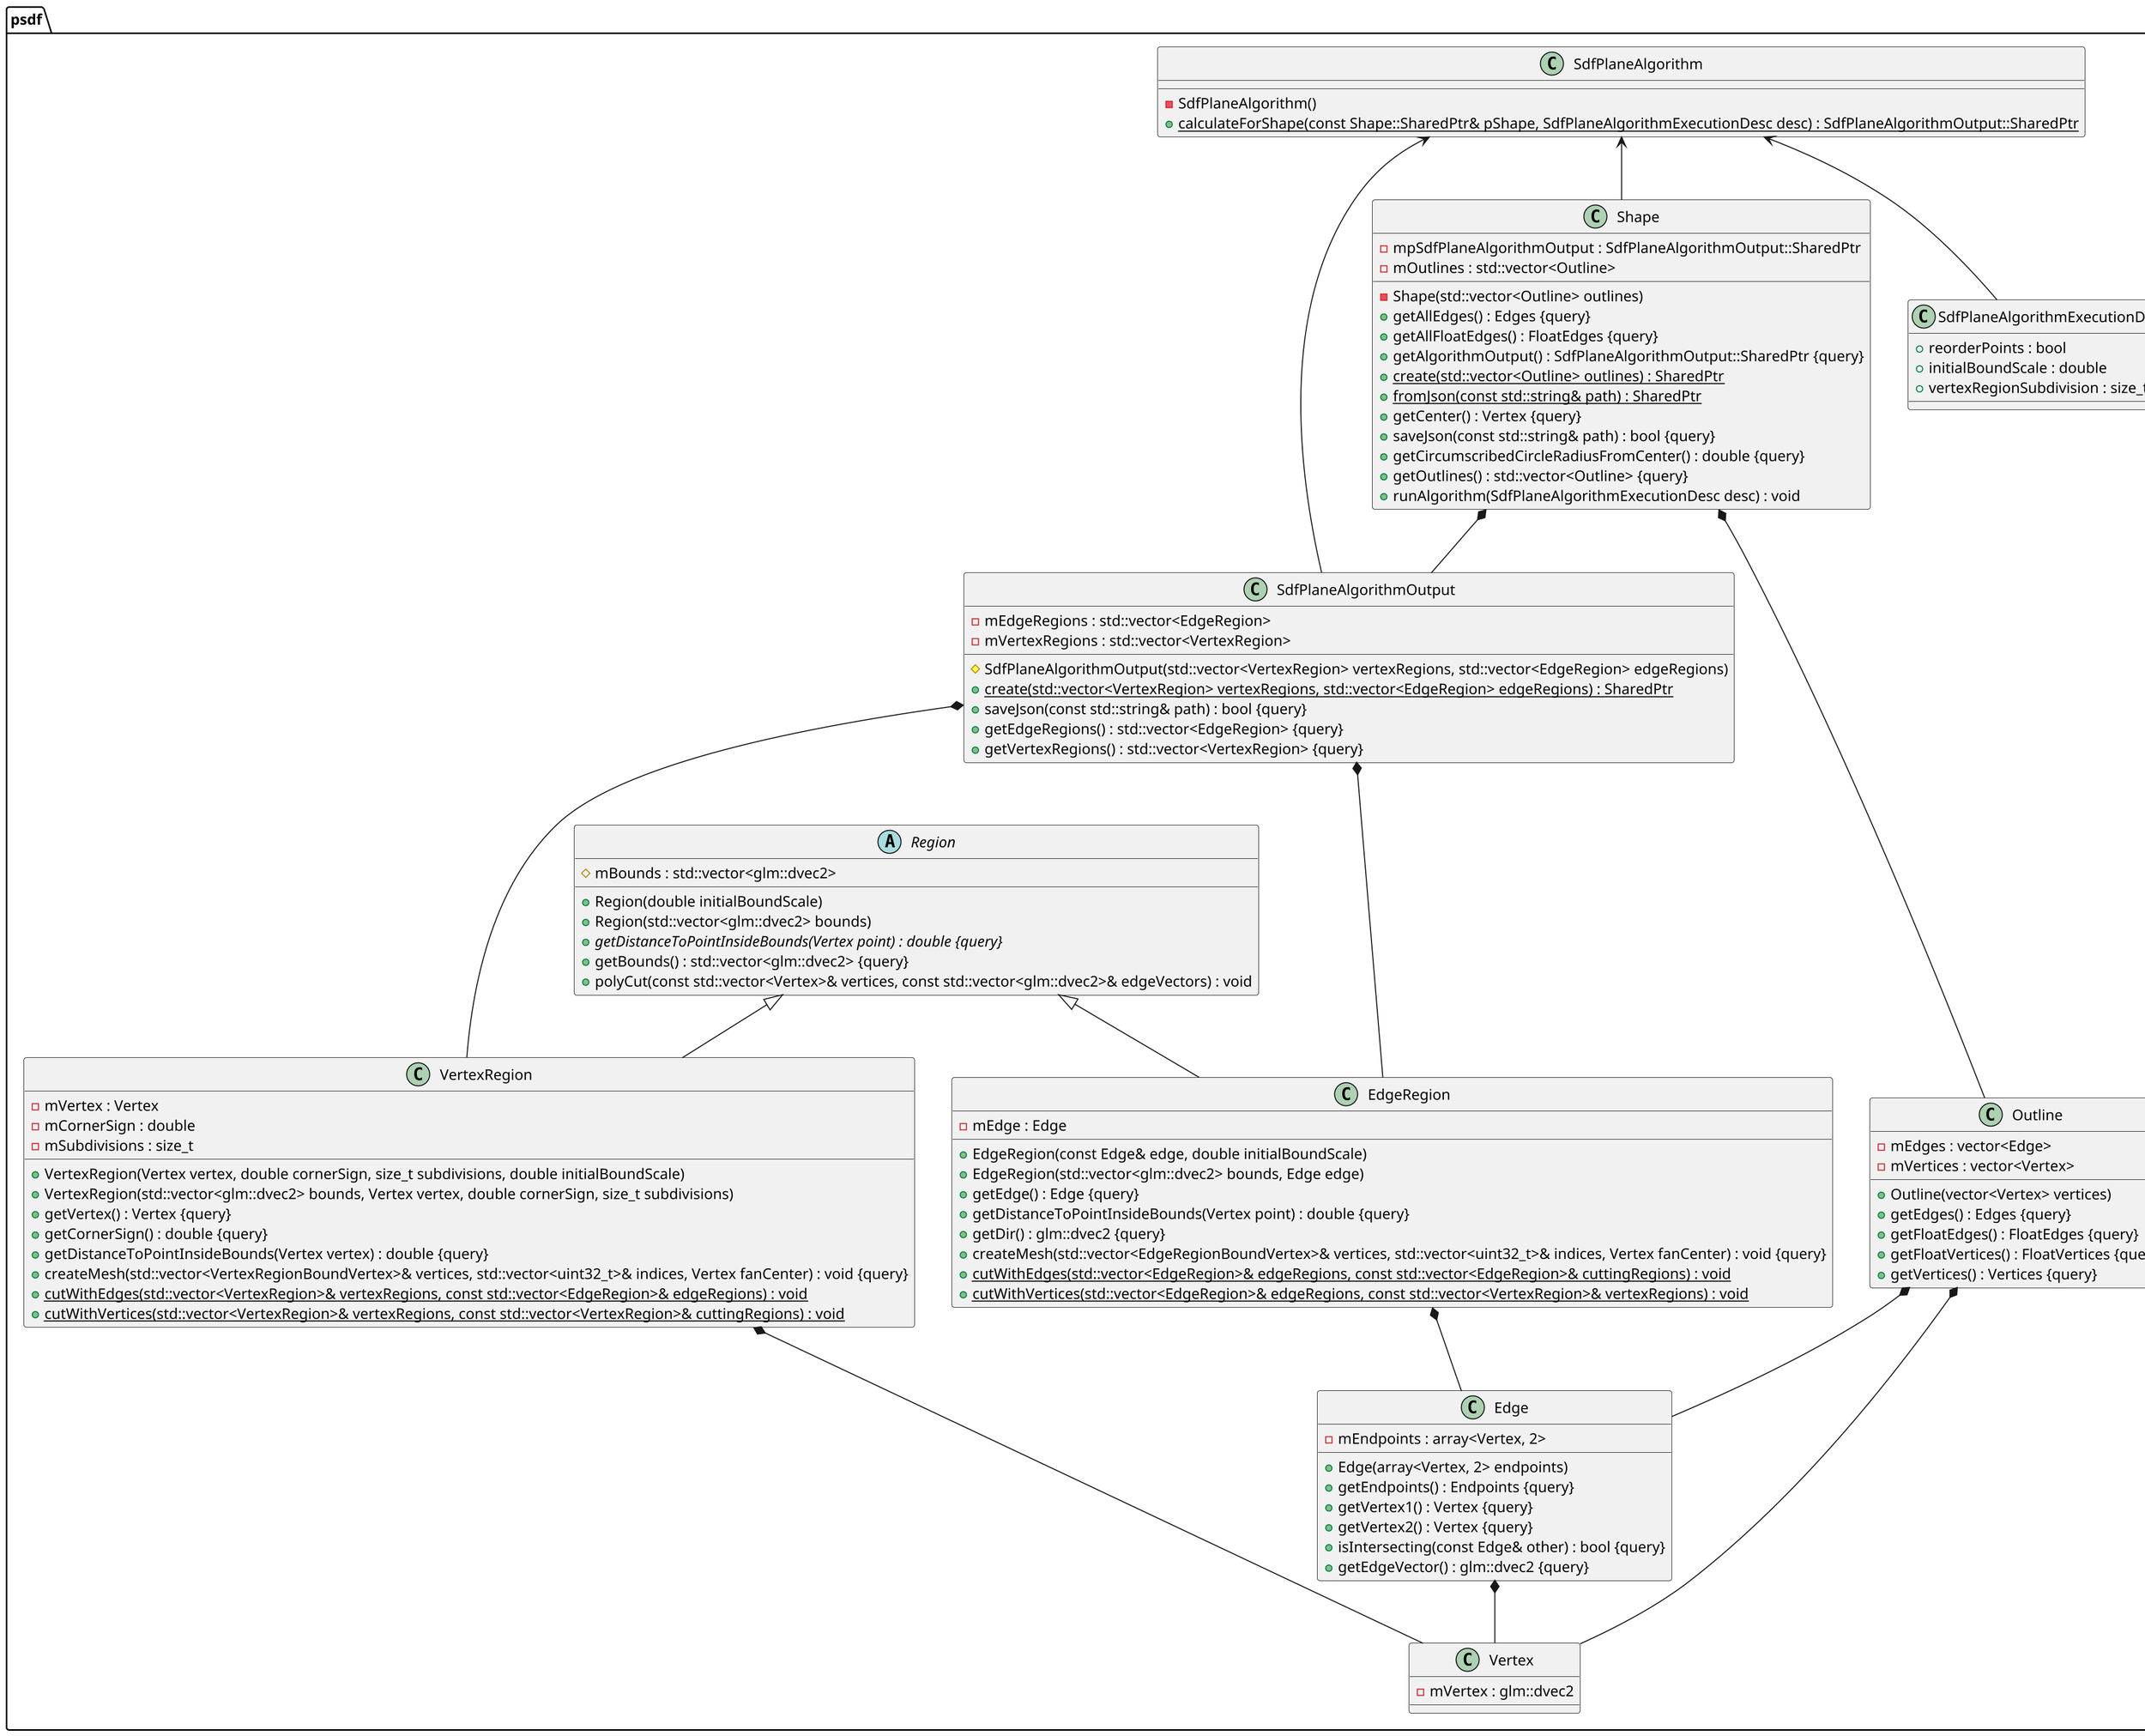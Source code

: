 @startuml

scale 2


namespace psdf {
	class Edge {
		+Edge(array<Vertex, 2> endpoints)
		+getEndpoints() : Endpoints {query}
		+getVertex1() : Vertex {query}
		+getVertex2() : Vertex {query}
		-mEndpoints : array<Vertex, 2>
		+isIntersecting(const Edge& other) : bool {query}
		+getEdgeVector() : glm::dvec2 {query}
	}

	class EdgeRegion {
		+EdgeRegion(const Edge& edge, double initialBoundScale)
		+EdgeRegion(std::vector<glm::dvec2> bounds, Edge edge)
		+getEdge() : Edge {query}
		-mEdge : Edge
		+getDistanceToPointInsideBounds(Vertex point) : double {query}
		+getDir() : glm::dvec2 {query}
		+createMesh(std::vector<EdgeRegionBoundVertex>& vertices, std::vector<uint32_t>& indices, Vertex fanCenter) : void {query}
		+{static} cutWithEdges(std::vector<EdgeRegion>& edgeRegions, const std::vector<EdgeRegion>& cuttingRegions) : void
		+{static} cutWithVertices(std::vector<EdgeRegion>& edgeRegions, const std::vector<VertexRegion>& vertexRegions) : void
	}

	class Outline {
		+Outline(vector<Vertex> vertices)
		+getEdges() : Edges {query}
		+getFloatEdges() : FloatEdges {query}
		+getFloatVertices() : FloatVertices {query}
		+getVertices() : Vertices {query}
		-mEdges : vector<Edge>
		-mVertices : vector<Vertex>
	}

	abstract class Region {
		+Region(double initialBoundScale)
		+Region(std::vector<glm::dvec2> bounds)
		+{abstract} getDistanceToPointInsideBounds(Vertex point) : double {query}
		+getBounds() : std::vector<glm::dvec2> {query}
		#mBounds : std::vector<glm::dvec2>
		+polyCut(const std::vector<Vertex>& vertices, const std::vector<glm::dvec2>& edgeVectors) : void
	}

	class SdfPlaneAlgorithm {
		-SdfPlaneAlgorithm()
		+{static} calculateForShape(const Shape::SharedPtr& pShape, SdfPlaneAlgorithmExecutionDesc desc) : SdfPlaneAlgorithmOutput::SharedPtr
	}

	class SdfPlaneAlgorithmOutput {
		#SdfPlaneAlgorithmOutput(std::vector<VertexRegion> vertexRegions, std::vector<EdgeRegion> edgeRegions)
		+{static} create(std::vector<VertexRegion> vertexRegions, std::vector<EdgeRegion> edgeRegions) : SharedPtr
		+saveJson(const std::string& path) : bool {query}
		+getEdgeRegions() : std::vector<EdgeRegion> {query}
		-mEdgeRegions : std::vector<EdgeRegion>
		+getVertexRegions() : std::vector<VertexRegion> {query}
		-mVertexRegions : std::vector<VertexRegion>
	}

	class Shape {
		-Shape(std::vector<Outline> outlines)
		+getAllEdges() : Edges {query}
		+getAllFloatEdges() : FloatEdges {query}
		+getAlgorithmOutput() : SdfPlaneAlgorithmOutput::SharedPtr {query}
		-mpSdfPlaneAlgorithmOutput : SdfPlaneAlgorithmOutput::SharedPtr
		+{static} create(std::vector<Outline> outlines) : SharedPtr
		+{static} fromJson(const std::string& path) : SharedPtr
		+getCenter() : Vertex {query}
		+saveJson(const std::string& path) : bool {query}
		+getCircumscribedCircleRadiusFromCenter() : double {query}
		+getOutlines() : std::vector<Outline> {query}
		-mOutlines : std::vector<Outline>
		+runAlgorithm(SdfPlaneAlgorithmExecutionDesc desc) : void
	}

	class Vertex {
		-mVertex : glm::dvec2
	}

	class VertexRegion {
		+VertexRegion(Vertex vertex, double cornerSign, size_t subdivisions, double initialBoundScale)
		+VertexRegion(std::vector<glm::dvec2> bounds, Vertex vertex, double cornerSign, size_t subdivisions)
		+getVertex() : Vertex {query}
		-mVertex : Vertex
		+getCornerSign() : double {query}
		+getDistanceToPointInsideBounds(Vertex vertex) : double {query}
		-mCornerSign : double
		-mSubdivisions : size_t
		+createMesh(std::vector<VertexRegionBoundVertex>& vertices, std::vector<uint32_t>& indices, Vertex fanCenter) : void {query}
		+{static} cutWithEdges(std::vector<VertexRegion>& vertexRegions, const std::vector<EdgeRegion>& edgeRegions) : void
		+{static} cutWithVertices(std::vector<VertexRegion>& vertexRegions, const std::vector<VertexRegion>& cuttingRegions) : void
	}
	class SdfPlaneAlgorithmExecutionDesc {
		+reorderPoints : bool
		+initialBoundScale : double
		+vertexRegionSubdivision : size_t
	}
}


psdf.Region <|-- psdf.EdgeRegion
psdf.Region <|-- psdf.VertexRegion

psdf.Edge *-- psdf.Vertex
psdf.EdgeRegion *-- psdf.Edge
psdf.Outline *-- psdf.Edge
psdf.Outline *-- psdf.Vertex
psdf.SdfPlaneAlgorithmOutput *-- psdf.EdgeRegion
psdf.SdfPlaneAlgorithmOutput *--- psdf.VertexRegion
psdf.Shape *-- psdf.Outline
psdf.Shape *-- psdf.SdfPlaneAlgorithmOutput
psdf.VertexRegion *--- psdf.Vertex

psdf.SdfPlaneAlgorithm <-- psdf.Shape
psdf.SdfPlaneAlgorithm <-- psdf.SdfPlaneAlgorithmOutput
psdf.SdfPlaneAlgorithm <-- psdf.SdfPlaneAlgorithmExecutionDesc


@enduml
